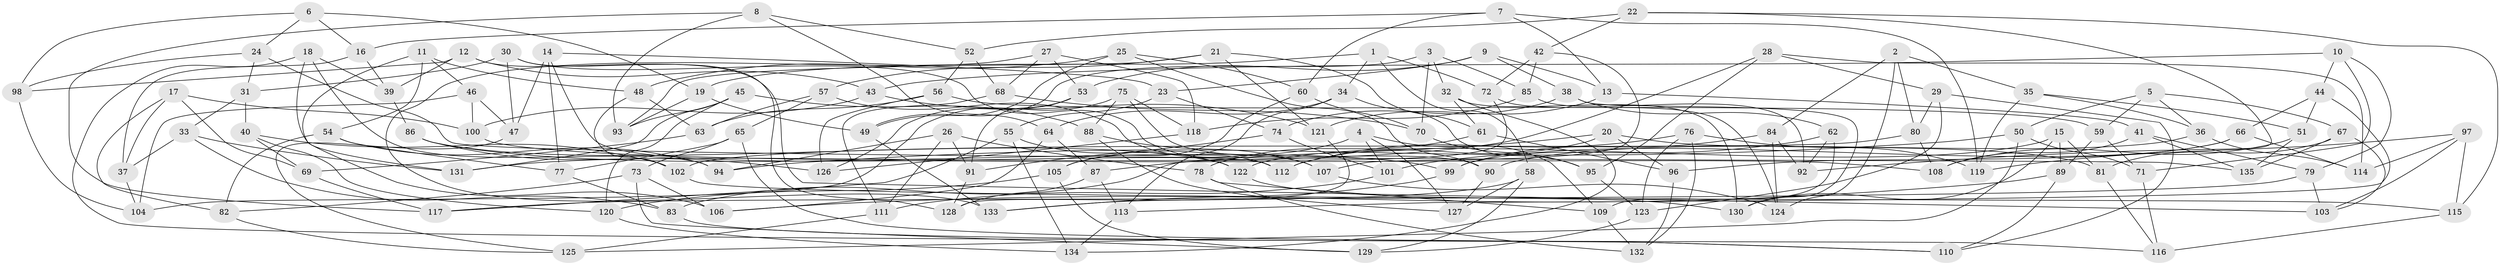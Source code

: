 // Generated by graph-tools (version 1.1) at 2025/02/03/09/25 03:02:53]
// undirected, 135 vertices, 270 edges
graph export_dot {
graph [start="1"]
  node [color=gray90,style=filled];
  1;
  2;
  3;
  4;
  5;
  6;
  7;
  8;
  9;
  10;
  11;
  12;
  13;
  14;
  15;
  16;
  17;
  18;
  19;
  20;
  21;
  22;
  23;
  24;
  25;
  26;
  27;
  28;
  29;
  30;
  31;
  32;
  33;
  34;
  35;
  36;
  37;
  38;
  39;
  40;
  41;
  42;
  43;
  44;
  45;
  46;
  47;
  48;
  49;
  50;
  51;
  52;
  53;
  54;
  55;
  56;
  57;
  58;
  59;
  60;
  61;
  62;
  63;
  64;
  65;
  66;
  67;
  68;
  69;
  70;
  71;
  72;
  73;
  74;
  75;
  76;
  77;
  78;
  79;
  80;
  81;
  82;
  83;
  84;
  85;
  86;
  87;
  88;
  89;
  90;
  91;
  92;
  93;
  94;
  95;
  96;
  97;
  98;
  99;
  100;
  101;
  102;
  103;
  104;
  105;
  106;
  107;
  108;
  109;
  110;
  111;
  112;
  113;
  114;
  115;
  116;
  117;
  118;
  119;
  120;
  121;
  122;
  123;
  124;
  125;
  126;
  127;
  128;
  129;
  130;
  131;
  132;
  133;
  134;
  135;
  1 -- 72;
  1 -- 58;
  1 -- 34;
  1 -- 19;
  2 -- 84;
  2 -- 35;
  2 -- 124;
  2 -- 80;
  3 -- 70;
  3 -- 49;
  3 -- 85;
  3 -- 32;
  4 -- 109;
  4 -- 101;
  4 -- 105;
  4 -- 127;
  5 -- 59;
  5 -- 67;
  5 -- 50;
  5 -- 36;
  6 -- 19;
  6 -- 16;
  6 -- 98;
  6 -- 24;
  7 -- 16;
  7 -- 60;
  7 -- 119;
  7 -- 13;
  8 -- 93;
  8 -- 117;
  8 -- 52;
  8 -- 64;
  9 -- 53;
  9 -- 23;
  9 -- 13;
  9 -- 38;
  10 -- 43;
  10 -- 71;
  10 -- 44;
  10 -- 79;
  11 -- 106;
  11 -- 46;
  11 -- 48;
  11 -- 54;
  12 -- 103;
  12 -- 98;
  12 -- 43;
  12 -- 39;
  13 -- 121;
  13 -- 41;
  14 -- 77;
  14 -- 112;
  14 -- 47;
  14 -- 23;
  15 -- 89;
  15 -- 81;
  15 -- 130;
  15 -- 122;
  16 -- 39;
  16 -- 37;
  17 -- 82;
  17 -- 37;
  17 -- 100;
  17 -- 69;
  18 -- 39;
  18 -- 116;
  18 -- 94;
  18 -- 131;
  19 -- 93;
  19 -- 49;
  20 -- 87;
  20 -- 81;
  20 -- 96;
  20 -- 112;
  21 -- 121;
  21 -- 61;
  21 -- 93;
  21 -- 57;
  22 -- 92;
  22 -- 115;
  22 -- 42;
  22 -- 52;
  23 -- 55;
  23 -- 74;
  24 -- 31;
  24 -- 135;
  24 -- 98;
  25 -- 90;
  25 -- 60;
  25 -- 48;
  25 -- 49;
  26 -- 111;
  26 -- 78;
  26 -- 94;
  26 -- 91;
  27 -- 118;
  27 -- 133;
  27 -- 53;
  27 -- 68;
  28 -- 95;
  28 -- 131;
  28 -- 29;
  28 -- 114;
  29 -- 80;
  29 -- 123;
  29 -- 110;
  30 -- 107;
  30 -- 128;
  30 -- 47;
  30 -- 31;
  31 -- 33;
  31 -- 40;
  32 -- 61;
  32 -- 134;
  32 -- 130;
  33 -- 37;
  33 -- 83;
  33 -- 131;
  34 -- 113;
  34 -- 64;
  34 -- 95;
  35 -- 36;
  35 -- 51;
  35 -- 119;
  36 -- 90;
  36 -- 114;
  37 -- 104;
  38 -- 62;
  38 -- 130;
  38 -- 74;
  39 -- 86;
  40 -- 102;
  40 -- 69;
  40 -- 120;
  41 -- 135;
  41 -- 108;
  41 -- 79;
  42 -- 85;
  42 -- 107;
  42 -- 72;
  43 -- 100;
  43 -- 121;
  44 -- 66;
  44 -- 51;
  44 -- 113;
  45 -- 120;
  45 -- 93;
  45 -- 131;
  45 -- 88;
  46 -- 47;
  46 -- 100;
  46 -- 104;
  47 -- 125;
  48 -- 63;
  48 -- 102;
  49 -- 133;
  50 -- 125;
  50 -- 71;
  50 -- 94;
  51 -- 135;
  51 -- 108;
  52 -- 56;
  52 -- 68;
  53 -- 91;
  53 -- 126;
  54 -- 94;
  54 -- 82;
  54 -- 77;
  55 -- 122;
  55 -- 134;
  55 -- 117;
  56 -- 126;
  56 -- 63;
  56 -- 59;
  57 -- 63;
  57 -- 112;
  57 -- 65;
  58 -- 129;
  58 -- 133;
  58 -- 127;
  59 -- 89;
  59 -- 71;
  60 -- 105;
  60 -- 70;
  61 -- 78;
  61 -- 96;
  62 -- 92;
  62 -- 109;
  62 -- 101;
  63 -- 69;
  64 -- 87;
  64 -- 106;
  65 -- 73;
  65 -- 110;
  65 -- 77;
  66 -- 114;
  66 -- 99;
  66 -- 96;
  67 -- 103;
  67 -- 135;
  67 -- 81;
  68 -- 70;
  68 -- 111;
  69 -- 117;
  70 -- 95;
  71 -- 116;
  72 -- 83;
  72 -- 124;
  73 -- 82;
  73 -- 129;
  73 -- 106;
  74 -- 91;
  74 -- 101;
  75 -- 90;
  75 -- 88;
  75 -- 104;
  75 -- 118;
  76 -- 123;
  76 -- 112;
  76 -- 119;
  76 -- 132;
  77 -- 83;
  78 -- 132;
  78 -- 109;
  79 -- 103;
  79 -- 117;
  80 -- 108;
  80 -- 102;
  81 -- 116;
  82 -- 125;
  83 -- 110;
  84 -- 124;
  84 -- 92;
  84 -- 99;
  85 -- 118;
  85 -- 92;
  86 -- 99;
  86 -- 126;
  86 -- 122;
  87 -- 113;
  87 -- 128;
  88 -- 127;
  88 -- 107;
  89 -- 106;
  89 -- 110;
  90 -- 127;
  91 -- 128;
  95 -- 123;
  96 -- 132;
  97 -- 103;
  97 -- 114;
  97 -- 115;
  97 -- 119;
  98 -- 104;
  99 -- 133;
  100 -- 108;
  101 -- 111;
  102 -- 115;
  105 -- 129;
  105 -- 120;
  107 -- 124;
  109 -- 132;
  111 -- 125;
  113 -- 134;
  115 -- 116;
  118 -- 126;
  120 -- 134;
  121 -- 128;
  122 -- 130;
  123 -- 129;
}
